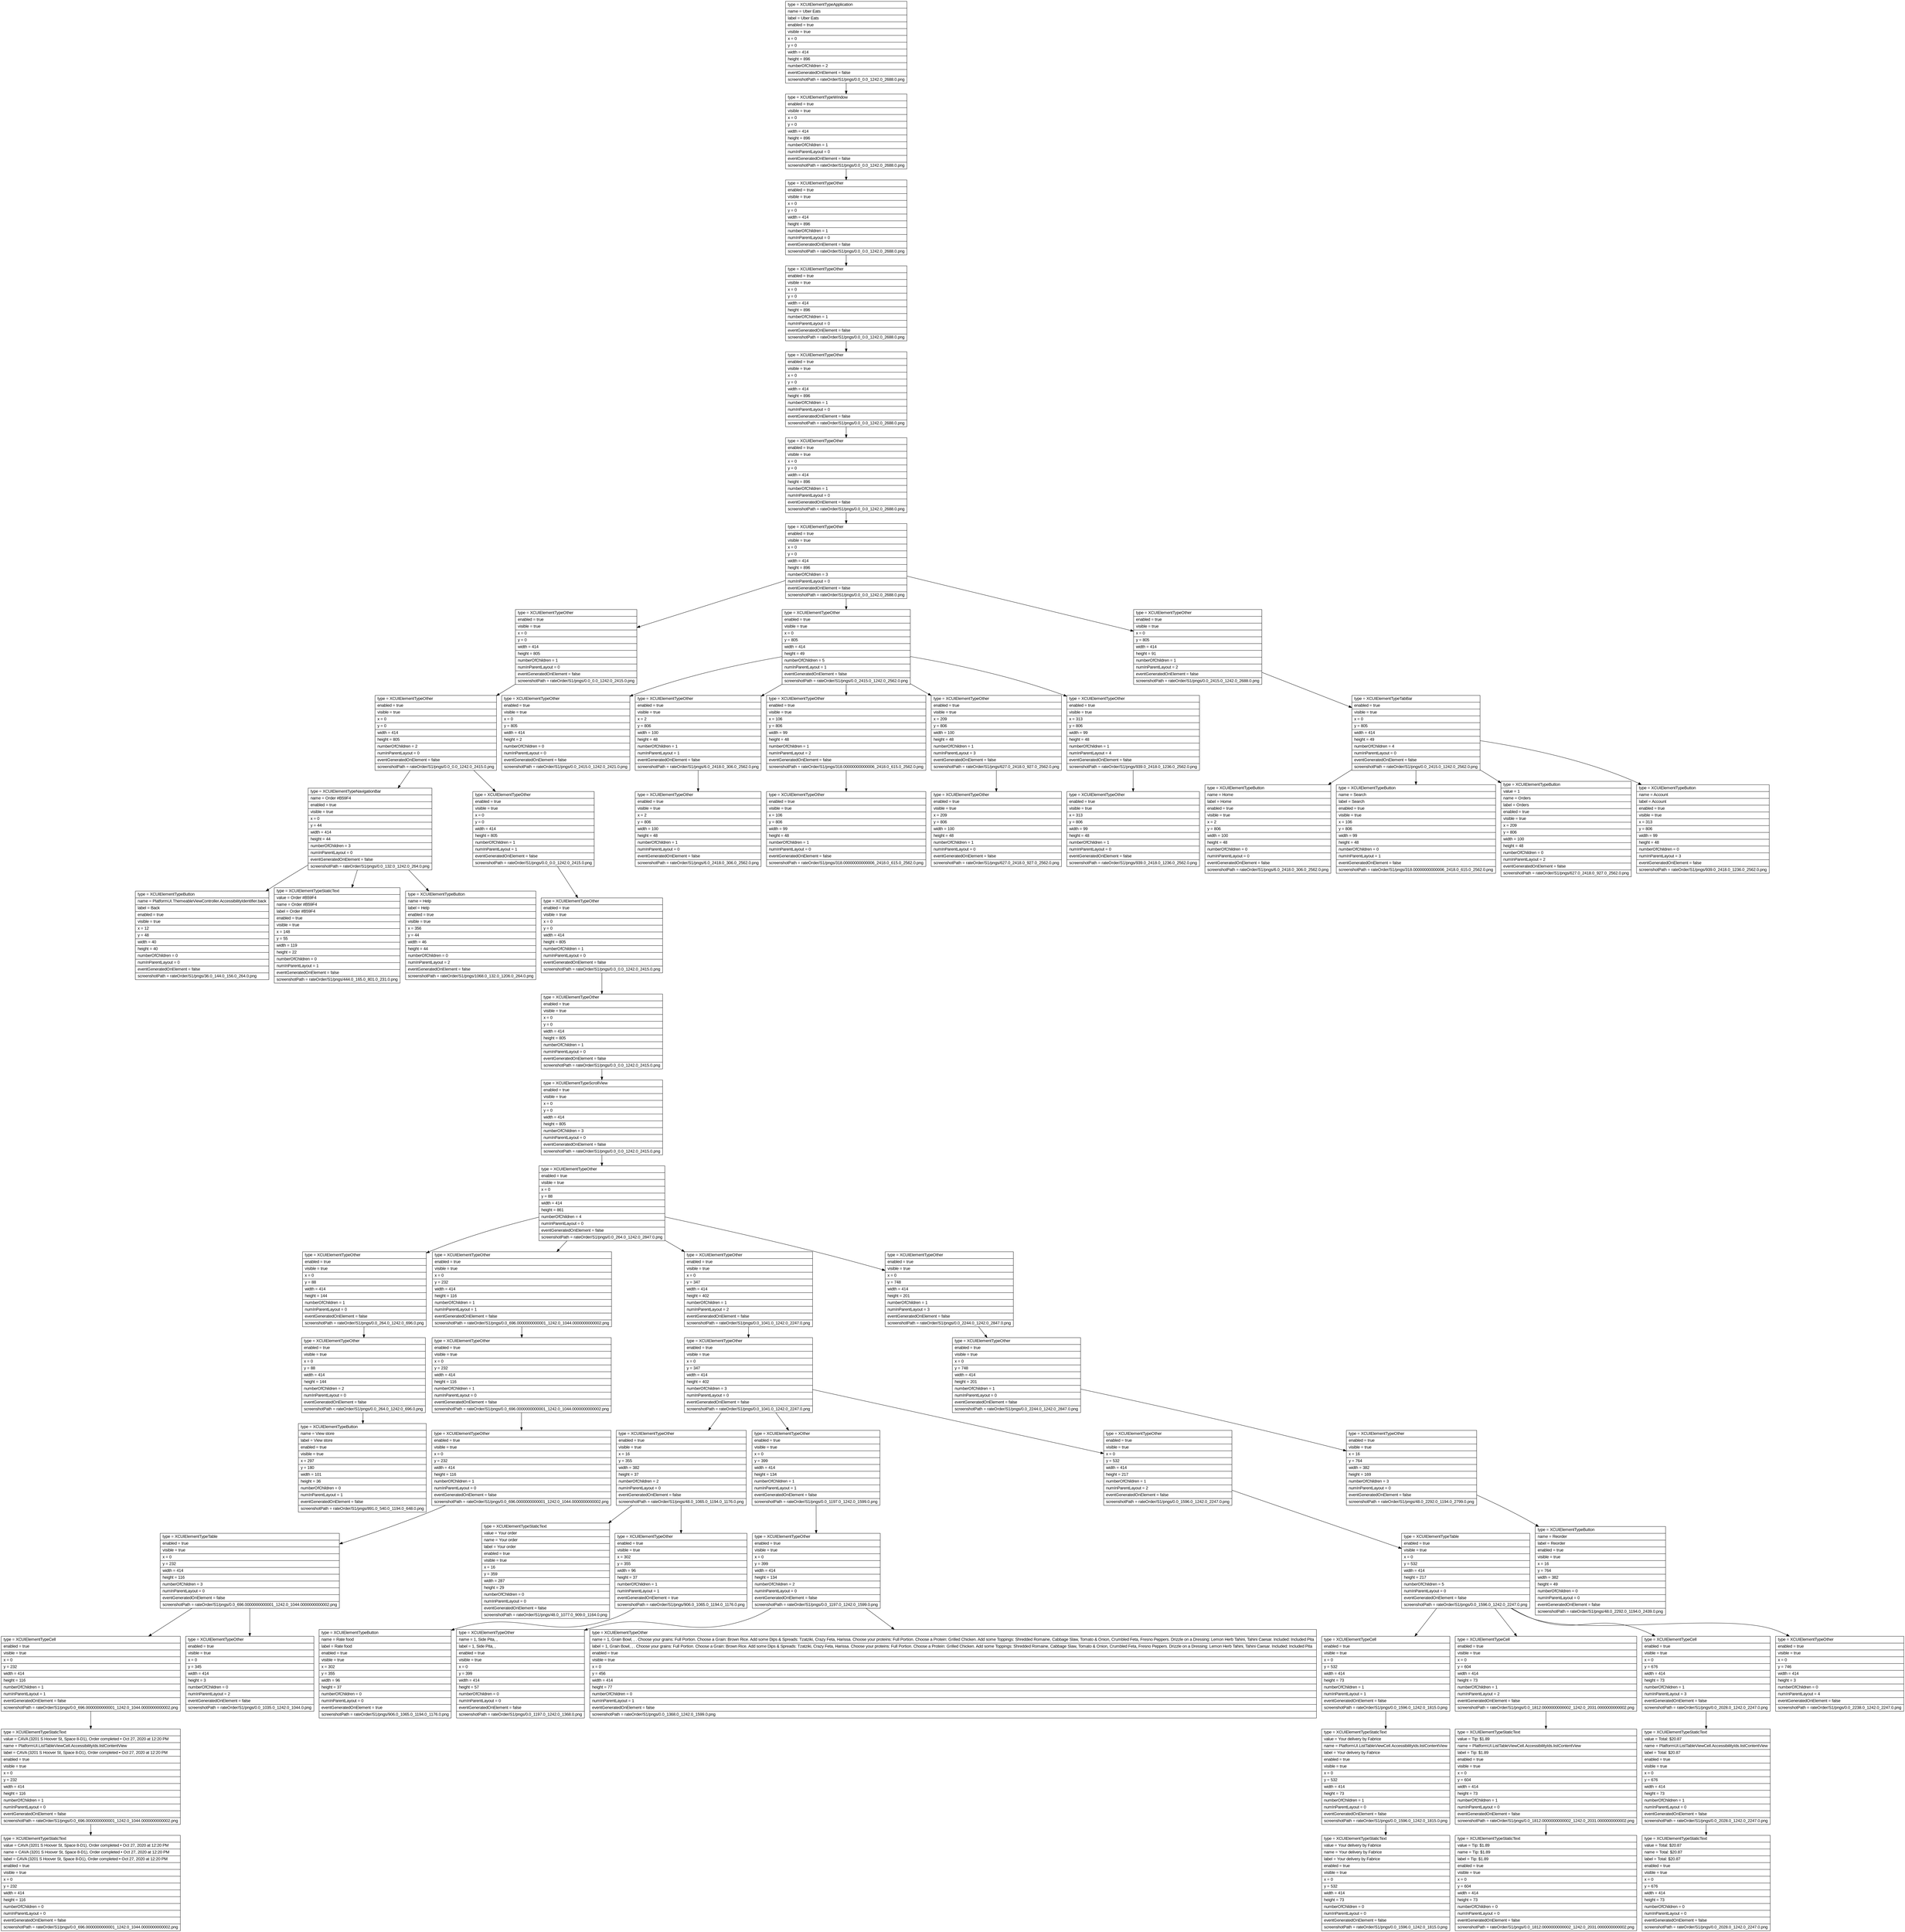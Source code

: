 digraph Layout {

	node [shape=record fontname=Arial];

	0	[label="{type = XCUIElementTypeApplication\l|name = Uber Eats\l|label = Uber Eats\l|enabled = true\l|visible = true\l|x = 0\l|y = 0\l|width = 414\l|height = 896\l|numberOfChildren = 2\l|eventGeneratedOnElement = false \l|screenshotPath = rateOrder/S1/pngs/0.0_0.0_1242.0_2688.0.png\l}"]
	1	[label="{type = XCUIElementTypeWindow\l|enabled = true\l|visible = true\l|x = 0\l|y = 0\l|width = 414\l|height = 896\l|numberOfChildren = 1\l|numInParentLayout = 0\l|eventGeneratedOnElement = false \l|screenshotPath = rateOrder/S1/pngs/0.0_0.0_1242.0_2688.0.png\l}"]
	2	[label="{type = XCUIElementTypeOther\l|enabled = true\l|visible = true\l|x = 0\l|y = 0\l|width = 414\l|height = 896\l|numberOfChildren = 1\l|numInParentLayout = 0\l|eventGeneratedOnElement = false \l|screenshotPath = rateOrder/S1/pngs/0.0_0.0_1242.0_2688.0.png\l}"]
	3	[label="{type = XCUIElementTypeOther\l|enabled = true\l|visible = true\l|x = 0\l|y = 0\l|width = 414\l|height = 896\l|numberOfChildren = 1\l|numInParentLayout = 0\l|eventGeneratedOnElement = false \l|screenshotPath = rateOrder/S1/pngs/0.0_0.0_1242.0_2688.0.png\l}"]
	4	[label="{type = XCUIElementTypeOther\l|enabled = true\l|visible = true\l|x = 0\l|y = 0\l|width = 414\l|height = 896\l|numberOfChildren = 1\l|numInParentLayout = 0\l|eventGeneratedOnElement = false \l|screenshotPath = rateOrder/S1/pngs/0.0_0.0_1242.0_2688.0.png\l}"]
	5	[label="{type = XCUIElementTypeOther\l|enabled = true\l|visible = true\l|x = 0\l|y = 0\l|width = 414\l|height = 896\l|numberOfChildren = 1\l|numInParentLayout = 0\l|eventGeneratedOnElement = false \l|screenshotPath = rateOrder/S1/pngs/0.0_0.0_1242.0_2688.0.png\l}"]
	6	[label="{type = XCUIElementTypeOther\l|enabled = true\l|visible = true\l|x = 0\l|y = 0\l|width = 414\l|height = 896\l|numberOfChildren = 3\l|numInParentLayout = 0\l|eventGeneratedOnElement = false \l|screenshotPath = rateOrder/S1/pngs/0.0_0.0_1242.0_2688.0.png\l}"]
	7	[label="{type = XCUIElementTypeOther\l|enabled = true\l|visible = true\l|x = 0\l|y = 0\l|width = 414\l|height = 805\l|numberOfChildren = 1\l|numInParentLayout = 0\l|eventGeneratedOnElement = false \l|screenshotPath = rateOrder/S1/pngs/0.0_0.0_1242.0_2415.0.png\l}"]
	8	[label="{type = XCUIElementTypeOther\l|enabled = true\l|visible = true\l|x = 0\l|y = 805\l|width = 414\l|height = 49\l|numberOfChildren = 5\l|numInParentLayout = 1\l|eventGeneratedOnElement = false \l|screenshotPath = rateOrder/S1/pngs/0.0_2415.0_1242.0_2562.0.png\l}"]
	9	[label="{type = XCUIElementTypeOther\l|enabled = true\l|visible = true\l|x = 0\l|y = 805\l|width = 414\l|height = 91\l|numberOfChildren = 1\l|numInParentLayout = 2\l|eventGeneratedOnElement = false \l|screenshotPath = rateOrder/S1/pngs/0.0_2415.0_1242.0_2688.0.png\l}"]
	10	[label="{type = XCUIElementTypeOther\l|enabled = true\l|visible = true\l|x = 0\l|y = 0\l|width = 414\l|height = 805\l|numberOfChildren = 2\l|numInParentLayout = 0\l|eventGeneratedOnElement = false \l|screenshotPath = rateOrder/S1/pngs/0.0_0.0_1242.0_2415.0.png\l}"]
	11	[label="{type = XCUIElementTypeOther\l|enabled = true\l|visible = true\l|x = 0\l|y = 805\l|width = 414\l|height = 2\l|numberOfChildren = 0\l|numInParentLayout = 0\l|eventGeneratedOnElement = false \l|screenshotPath = rateOrder/S1/pngs/0.0_2415.0_1242.0_2421.0.png\l}"]
	12	[label="{type = XCUIElementTypeOther\l|enabled = true\l|visible = true\l|x = 2\l|y = 806\l|width = 100\l|height = 48\l|numberOfChildren = 1\l|numInParentLayout = 1\l|eventGeneratedOnElement = false \l|screenshotPath = rateOrder/S1/pngs/6.0_2418.0_306.0_2562.0.png\l}"]
	13	[label="{type = XCUIElementTypeOther\l|enabled = true\l|visible = true\l|x = 106\l|y = 806\l|width = 99\l|height = 48\l|numberOfChildren = 1\l|numInParentLayout = 2\l|eventGeneratedOnElement = false \l|screenshotPath = rateOrder/S1/pngs/318.00000000000006_2418.0_615.0_2562.0.png\l}"]
	14	[label="{type = XCUIElementTypeOther\l|enabled = true\l|visible = true\l|x = 209\l|y = 806\l|width = 100\l|height = 48\l|numberOfChildren = 1\l|numInParentLayout = 3\l|eventGeneratedOnElement = false \l|screenshotPath = rateOrder/S1/pngs/627.0_2418.0_927.0_2562.0.png\l}"]
	15	[label="{type = XCUIElementTypeOther\l|enabled = true\l|visible = true\l|x = 313\l|y = 806\l|width = 99\l|height = 48\l|numberOfChildren = 1\l|numInParentLayout = 4\l|eventGeneratedOnElement = false \l|screenshotPath = rateOrder/S1/pngs/939.0_2418.0_1236.0_2562.0.png\l}"]
	16	[label="{type = XCUIElementTypeTabBar\l|enabled = true\l|visible = true\l|x = 0\l|y = 805\l|width = 414\l|height = 49\l|numberOfChildren = 4\l|numInParentLayout = 0\l|eventGeneratedOnElement = false \l|screenshotPath = rateOrder/S1/pngs/0.0_2415.0_1242.0_2562.0.png\l}"]
	17	[label="{type = XCUIElementTypeNavigationBar\l|name = Order #B59F4\l|enabled = true\l|visible = true\l|x = 0\l|y = 44\l|width = 414\l|height = 44\l|numberOfChildren = 3\l|numInParentLayout = 0\l|eventGeneratedOnElement = false \l|screenshotPath = rateOrder/S1/pngs/0.0_132.0_1242.0_264.0.png\l}"]
	18	[label="{type = XCUIElementTypeOther\l|enabled = true\l|visible = true\l|x = 0\l|y = 0\l|width = 414\l|height = 805\l|numberOfChildren = 1\l|numInParentLayout = 1\l|eventGeneratedOnElement = false \l|screenshotPath = rateOrder/S1/pngs/0.0_0.0_1242.0_2415.0.png\l}"]
	19	[label="{type = XCUIElementTypeOther\l|enabled = true\l|visible = true\l|x = 2\l|y = 806\l|width = 100\l|height = 48\l|numberOfChildren = 1\l|numInParentLayout = 0\l|eventGeneratedOnElement = false \l|screenshotPath = rateOrder/S1/pngs/6.0_2418.0_306.0_2562.0.png\l}"]
	20	[label="{type = XCUIElementTypeOther\l|enabled = true\l|visible = true\l|x = 106\l|y = 806\l|width = 99\l|height = 48\l|numberOfChildren = 1\l|numInParentLayout = 0\l|eventGeneratedOnElement = false \l|screenshotPath = rateOrder/S1/pngs/318.00000000000006_2418.0_615.0_2562.0.png\l}"]
	21	[label="{type = XCUIElementTypeOther\l|enabled = true\l|visible = true\l|x = 209\l|y = 806\l|width = 100\l|height = 48\l|numberOfChildren = 1\l|numInParentLayout = 0\l|eventGeneratedOnElement = false \l|screenshotPath = rateOrder/S1/pngs/627.0_2418.0_927.0_2562.0.png\l}"]
	22	[label="{type = XCUIElementTypeOther\l|enabled = true\l|visible = true\l|x = 313\l|y = 806\l|width = 99\l|height = 48\l|numberOfChildren = 1\l|numInParentLayout = 0\l|eventGeneratedOnElement = false \l|screenshotPath = rateOrder/S1/pngs/939.0_2418.0_1236.0_2562.0.png\l}"]
	23	[label="{type = XCUIElementTypeButton\l|name = Home\l|label = Home\l|enabled = true\l|visible = true\l|x = 2\l|y = 806\l|width = 100\l|height = 48\l|numberOfChildren = 0\l|numInParentLayout = 0\l|eventGeneratedOnElement = false \l|screenshotPath = rateOrder/S1/pngs/6.0_2418.0_306.0_2562.0.png\l}"]
	24	[label="{type = XCUIElementTypeButton\l|name = Search\l|label = Search\l|enabled = true\l|visible = true\l|x = 106\l|y = 806\l|width = 99\l|height = 48\l|numberOfChildren = 0\l|numInParentLayout = 1\l|eventGeneratedOnElement = false \l|screenshotPath = rateOrder/S1/pngs/318.00000000000006_2418.0_615.0_2562.0.png\l}"]
	25	[label="{type = XCUIElementTypeButton\l|value = 1\l|name = Orders\l|label = Orders\l|enabled = true\l|visible = true\l|x = 209\l|y = 806\l|width = 100\l|height = 48\l|numberOfChildren = 0\l|numInParentLayout = 2\l|eventGeneratedOnElement = false \l|screenshotPath = rateOrder/S1/pngs/627.0_2418.0_927.0_2562.0.png\l}"]
	26	[label="{type = XCUIElementTypeButton\l|name = Account\l|label = Account\l|enabled = true\l|visible = true\l|x = 313\l|y = 806\l|width = 99\l|height = 48\l|numberOfChildren = 0\l|numInParentLayout = 3\l|eventGeneratedOnElement = false \l|screenshotPath = rateOrder/S1/pngs/939.0_2418.0_1236.0_2562.0.png\l}"]
	27	[label="{type = XCUIElementTypeButton\l|name = PlatformUI.ThemeableViewController.AccessibilityIdentifier.back\l|label = Back\l|enabled = true\l|visible = true\l|x = 12\l|y = 48\l|width = 40\l|height = 40\l|numberOfChildren = 0\l|numInParentLayout = 0\l|eventGeneratedOnElement = false \l|screenshotPath = rateOrder/S1/pngs/36.0_144.0_156.0_264.0.png\l}"]
	28	[label="{type = XCUIElementTypeStaticText\l|value = Order #B59F4\l|name = Order #B59F4\l|label = Order #B59F4\l|enabled = true\l|visible = true\l|x = 148\l|y = 55\l|width = 119\l|height = 22\l|numberOfChildren = 0\l|numInParentLayout = 1\l|eventGeneratedOnElement = false \l|screenshotPath = rateOrder/S1/pngs/444.0_165.0_801.0_231.0.png\l}"]
	29	[label="{type = XCUIElementTypeButton\l|name = Help\l|label = Help\l|enabled = true\l|visible = true\l|x = 356\l|y = 44\l|width = 46\l|height = 44\l|numberOfChildren = 0\l|numInParentLayout = 2\l|eventGeneratedOnElement = false \l|screenshotPath = rateOrder/S1/pngs/1068.0_132.0_1206.0_264.0.png\l}"]
	30	[label="{type = XCUIElementTypeOther\l|enabled = true\l|visible = true\l|x = 0\l|y = 0\l|width = 414\l|height = 805\l|numberOfChildren = 1\l|numInParentLayout = 0\l|eventGeneratedOnElement = false \l|screenshotPath = rateOrder/S1/pngs/0.0_0.0_1242.0_2415.0.png\l}"]
	31	[label="{type = XCUIElementTypeOther\l|enabled = true\l|visible = true\l|x = 0\l|y = 0\l|width = 414\l|height = 805\l|numberOfChildren = 1\l|numInParentLayout = 0\l|eventGeneratedOnElement = false \l|screenshotPath = rateOrder/S1/pngs/0.0_0.0_1242.0_2415.0.png\l}"]
	32	[label="{type = XCUIElementTypeScrollView\l|enabled = true\l|visible = true\l|x = 0\l|y = 0\l|width = 414\l|height = 805\l|numberOfChildren = 3\l|numInParentLayout = 0\l|eventGeneratedOnElement = false \l|screenshotPath = rateOrder/S1/pngs/0.0_0.0_1242.0_2415.0.png\l}"]
	33	[label="{type = XCUIElementTypeOther\l|enabled = true\l|visible = true\l|x = 0\l|y = 88\l|width = 414\l|height = 861\l|numberOfChildren = 4\l|numInParentLayout = 0\l|eventGeneratedOnElement = false \l|screenshotPath = rateOrder/S1/pngs/0.0_264.0_1242.0_2847.0.png\l}"]
	34	[label="{type = XCUIElementTypeOther\l|enabled = true\l|visible = true\l|x = 0\l|y = 88\l|width = 414\l|height = 144\l|numberOfChildren = 1\l|numInParentLayout = 0\l|eventGeneratedOnElement = false \l|screenshotPath = rateOrder/S1/pngs/0.0_264.0_1242.0_696.0.png\l}"]
	35	[label="{type = XCUIElementTypeOther\l|enabled = true\l|visible = true\l|x = 0\l|y = 232\l|width = 414\l|height = 116\l|numberOfChildren = 1\l|numInParentLayout = 1\l|eventGeneratedOnElement = false \l|screenshotPath = rateOrder/S1/pngs/0.0_696.0000000000001_1242.0_1044.0000000000002.png\l}"]
	36	[label="{type = XCUIElementTypeOther\l|enabled = true\l|visible = true\l|x = 0\l|y = 347\l|width = 414\l|height = 402\l|numberOfChildren = 1\l|numInParentLayout = 2\l|eventGeneratedOnElement = false \l|screenshotPath = rateOrder/S1/pngs/0.0_1041.0_1242.0_2247.0.png\l}"]
	37	[label="{type = XCUIElementTypeOther\l|enabled = true\l|visible = true\l|x = 0\l|y = 748\l|width = 414\l|height = 201\l|numberOfChildren = 1\l|numInParentLayout = 3\l|eventGeneratedOnElement = false \l|screenshotPath = rateOrder/S1/pngs/0.0_2244.0_1242.0_2847.0.png\l}"]
	38	[label="{type = XCUIElementTypeOther\l|enabled = true\l|visible = true\l|x = 0\l|y = 88\l|width = 414\l|height = 144\l|numberOfChildren = 2\l|numInParentLayout = 0\l|eventGeneratedOnElement = false \l|screenshotPath = rateOrder/S1/pngs/0.0_264.0_1242.0_696.0.png\l}"]
	39	[label="{type = XCUIElementTypeOther\l|enabled = true\l|visible = true\l|x = 0\l|y = 232\l|width = 414\l|height = 116\l|numberOfChildren = 1\l|numInParentLayout = 0\l|eventGeneratedOnElement = false \l|screenshotPath = rateOrder/S1/pngs/0.0_696.0000000000001_1242.0_1044.0000000000002.png\l}"]
	40	[label="{type = XCUIElementTypeOther\l|enabled = true\l|visible = true\l|x = 0\l|y = 347\l|width = 414\l|height = 402\l|numberOfChildren = 3\l|numInParentLayout = 0\l|eventGeneratedOnElement = false \l|screenshotPath = rateOrder/S1/pngs/0.0_1041.0_1242.0_2247.0.png\l}"]
	41	[label="{type = XCUIElementTypeOther\l|enabled = true\l|visible = true\l|x = 0\l|y = 748\l|width = 414\l|height = 201\l|numberOfChildren = 1\l|numInParentLayout = 0\l|eventGeneratedOnElement = false \l|screenshotPath = rateOrder/S1/pngs/0.0_2244.0_1242.0_2847.0.png\l}"]
	42	[label="{type = XCUIElementTypeButton\l|name = View store\l|label = View store\l|enabled = true\l|visible = true\l|x = 297\l|y = 180\l|width = 101\l|height = 36\l|numberOfChildren = 0\l|numInParentLayout = 1\l|eventGeneratedOnElement = false \l|screenshotPath = rateOrder/S1/pngs/891.0_540.0_1194.0_648.0.png\l}"]
	43	[label="{type = XCUIElementTypeOther\l|enabled = true\l|visible = true\l|x = 0\l|y = 232\l|width = 414\l|height = 116\l|numberOfChildren = 1\l|numInParentLayout = 0\l|eventGeneratedOnElement = false \l|screenshotPath = rateOrder/S1/pngs/0.0_696.0000000000001_1242.0_1044.0000000000002.png\l}"]
	44	[label="{type = XCUIElementTypeOther\l|enabled = true\l|visible = true\l|x = 16\l|y = 355\l|width = 382\l|height = 37\l|numberOfChildren = 2\l|numInParentLayout = 0\l|eventGeneratedOnElement = false \l|screenshotPath = rateOrder/S1/pngs/48.0_1065.0_1194.0_1176.0.png\l}"]
	45	[label="{type = XCUIElementTypeOther\l|enabled = true\l|visible = true\l|x = 0\l|y = 399\l|width = 414\l|height = 134\l|numberOfChildren = 1\l|numInParentLayout = 1\l|eventGeneratedOnElement = false \l|screenshotPath = rateOrder/S1/pngs/0.0_1197.0_1242.0_1599.0.png\l}"]
	46	[label="{type = XCUIElementTypeOther\l|enabled = true\l|visible = true\l|x = 0\l|y = 532\l|width = 414\l|height = 217\l|numberOfChildren = 1\l|numInParentLayout = 2\l|eventGeneratedOnElement = false \l|screenshotPath = rateOrder/S1/pngs/0.0_1596.0_1242.0_2247.0.png\l}"]
	47	[label="{type = XCUIElementTypeOther\l|enabled = true\l|visible = true\l|x = 16\l|y = 764\l|width = 382\l|height = 169\l|numberOfChildren = 3\l|numInParentLayout = 0\l|eventGeneratedOnElement = false \l|screenshotPath = rateOrder/S1/pngs/48.0_2292.0_1194.0_2799.0.png\l}"]
	48	[label="{type = XCUIElementTypeTable\l|enabled = true\l|visible = true\l|x = 0\l|y = 232\l|width = 414\l|height = 116\l|numberOfChildren = 3\l|numInParentLayout = 0\l|eventGeneratedOnElement = false \l|screenshotPath = rateOrder/S1/pngs/0.0_696.0000000000001_1242.0_1044.0000000000002.png\l}"]
	49	[label="{type = XCUIElementTypeStaticText\l|value = Your order\l|name = Your order\l|label = Your order\l|enabled = true\l|visible = true\l|x = 16\l|y = 359\l|width = 287\l|height = 29\l|numberOfChildren = 0\l|numInParentLayout = 0\l|eventGeneratedOnElement = false \l|screenshotPath = rateOrder/S1/pngs/48.0_1077.0_909.0_1164.0.png\l}"]
	50	[label="{type = XCUIElementTypeOther\l|enabled = true\l|visible = true\l|x = 302\l|y = 355\l|width = 96\l|height = 37\l|numberOfChildren = 1\l|numInParentLayout = 1\l|eventGeneratedOnElement = true \l|screenshotPath = rateOrder/S1/pngs/906.0_1065.0_1194.0_1176.0.png\l}"]
	51	[label="{type = XCUIElementTypeOther\l|enabled = true\l|visible = true\l|x = 0\l|y = 399\l|width = 414\l|height = 134\l|numberOfChildren = 2\l|numInParentLayout = 0\l|eventGeneratedOnElement = false \l|screenshotPath = rateOrder/S1/pngs/0.0_1197.0_1242.0_1599.0.png\l}"]
	52	[label="{type = XCUIElementTypeTable\l|enabled = true\l|visible = true\l|x = 0\l|y = 532\l|width = 414\l|height = 217\l|numberOfChildren = 5\l|numInParentLayout = 0\l|eventGeneratedOnElement = false \l|screenshotPath = rateOrder/S1/pngs/0.0_1596.0_1242.0_2247.0.png\l}"]
	53	[label="{type = XCUIElementTypeButton\l|name = Reorder\l|label = Reorder\l|enabled = true\l|visible = true\l|x = 16\l|y = 764\l|width = 382\l|height = 49\l|numberOfChildren = 0\l|numInParentLayout = 0\l|eventGeneratedOnElement = false \l|screenshotPath = rateOrder/S1/pngs/48.0_2292.0_1194.0_2439.0.png\l}"]
	54	[label="{type = XCUIElementTypeCell\l|enabled = true\l|visible = true\l|x = 0\l|y = 232\l|width = 414\l|height = 116\l|numberOfChildren = 1\l|numInParentLayout = 1\l|eventGeneratedOnElement = false \l|screenshotPath = rateOrder/S1/pngs/0.0_696.0000000000001_1242.0_1044.0000000000002.png\l}"]
	55	[label="{type = XCUIElementTypeOther\l|enabled = true\l|visible = true\l|x = 0\l|y = 345\l|width = 414\l|height = 3\l|numberOfChildren = 0\l|numInParentLayout = 2\l|eventGeneratedOnElement = false \l|screenshotPath = rateOrder/S1/pngs/0.0_1035.0_1242.0_1044.0.png\l}"]
	56	[label="{type = XCUIElementTypeButton\l|name = Rate food\l|label = Rate food\l|enabled = true\l|visible = true\l|x = 302\l|y = 355\l|width = 96\l|height = 37\l|numberOfChildren = 0\l|numInParentLayout = 0\l|eventGeneratedOnElement = true \l|screenshotPath = rateOrder/S1/pngs/906.0_1065.0_1194.0_1176.0.png\l}"]
	57	[label="{type = XCUIElementTypeOther\l|name = 1, Side Pita,  , \l|label = 1, Side Pita,  , \l|enabled = true\l|visible = true\l|x = 0\l|y = 399\l|width = 414\l|height = 57\l|numberOfChildren = 0\l|numInParentLayout = 0\l|eventGeneratedOnElement = false \l|screenshotPath = rateOrder/S1/pngs/0.0_1197.0_1242.0_1368.0.png\l}"]
	58	[label="{type = XCUIElementTypeOther\l|name = 1, Grain Bowl,  , . Choose your grains: Full Portion. Choose a Grain: Brown Rice. Add some Dips & Spreads: Tzatziki, Crazy Feta, Harissa. Choose your proteins: Full Portion. Choose a Protein: Grilled Chicken. Add some Toppings: Shredded Romaine, Cabbage Slaw, Tomato & Onion, Crumbled Feta, Fresno Peppers. Drizzle on a Dressing: Lemon Herb Tahini, Tahini Caesar. Included: Included Pita\l|label = 1, Grain Bowl,  , . Choose your grains: Full Portion. Choose a Grain: Brown Rice. Add some Dips & Spreads: Tzatziki, Crazy Feta, Harissa. Choose your proteins: Full Portion. Choose a Protein: Grilled Chicken. Add some Toppings: Shredded Romaine, Cabbage Slaw, Tomato & Onion, Crumbled Feta, Fresno Peppers. Drizzle on a Dressing: Lemon Herb Tahini, Tahini Caesar. Included: Included Pita\l|enabled = true\l|visible = true\l|x = 0\l|y = 456\l|width = 414\l|height = 77\l|numberOfChildren = 0\l|numInParentLayout = 1\l|eventGeneratedOnElement = false \l|screenshotPath = rateOrder/S1/pngs/0.0_1368.0_1242.0_1599.0.png\l}"]
	59	[label="{type = XCUIElementTypeCell\l|enabled = true\l|visible = true\l|x = 0\l|y = 532\l|width = 414\l|height = 73\l|numberOfChildren = 1\l|numInParentLayout = 1\l|eventGeneratedOnElement = false \l|screenshotPath = rateOrder/S1/pngs/0.0_1596.0_1242.0_1815.0.png\l}"]
	60	[label="{type = XCUIElementTypeCell\l|enabled = true\l|visible = true\l|x = 0\l|y = 604\l|width = 414\l|height = 73\l|numberOfChildren = 1\l|numInParentLayout = 2\l|eventGeneratedOnElement = false \l|screenshotPath = rateOrder/S1/pngs/0.0_1812.0000000000002_1242.0_2031.0000000000002.png\l}"]
	61	[label="{type = XCUIElementTypeCell\l|enabled = true\l|visible = true\l|x = 0\l|y = 676\l|width = 414\l|height = 73\l|numberOfChildren = 1\l|numInParentLayout = 3\l|eventGeneratedOnElement = false \l|screenshotPath = rateOrder/S1/pngs/0.0_2028.0_1242.0_2247.0.png\l}"]
	62	[label="{type = XCUIElementTypeOther\l|enabled = true\l|visible = true\l|x = 0\l|y = 746\l|width = 414\l|height = 3\l|numberOfChildren = 0\l|numInParentLayout = 4\l|eventGeneratedOnElement = false \l|screenshotPath = rateOrder/S1/pngs/0.0_2238.0_1242.0_2247.0.png\l}"]
	63	[label="{type = XCUIElementTypeStaticText\l|value = CAVA (3201 S Hoover St, Space 8-D1), Order completed • Oct 27, 2020 at 12:20 PM\l|name = PlatformUI.ListTableViewCell.AccessibilityIds.listContentView\l|label = CAVA (3201 S Hoover St, Space 8-D1), Order completed • Oct 27, 2020 at 12:20 PM\l|enabled = true\l|visible = true\l|x = 0\l|y = 232\l|width = 414\l|height = 116\l|numberOfChildren = 1\l|numInParentLayout = 0\l|eventGeneratedOnElement = false \l|screenshotPath = rateOrder/S1/pngs/0.0_696.0000000000001_1242.0_1044.0000000000002.png\l}"]
	64	[label="{type = XCUIElementTypeStaticText\l|value = Your delivery by Fabrice\l|name = PlatformUI.ListTableViewCell.AccessibilityIds.listContentView\l|label = Your delivery by Fabrice\l|enabled = true\l|visible = true\l|x = 0\l|y = 532\l|width = 414\l|height = 73\l|numberOfChildren = 1\l|numInParentLayout = 0\l|eventGeneratedOnElement = false \l|screenshotPath = rateOrder/S1/pngs/0.0_1596.0_1242.0_1815.0.png\l}"]
	65	[label="{type = XCUIElementTypeStaticText\l|value = Tip: $1.89\l|name = PlatformUI.ListTableViewCell.AccessibilityIds.listContentView\l|label = Tip: $1.89\l|enabled = true\l|visible = true\l|x = 0\l|y = 604\l|width = 414\l|height = 73\l|numberOfChildren = 1\l|numInParentLayout = 0\l|eventGeneratedOnElement = false \l|screenshotPath = rateOrder/S1/pngs/0.0_1812.0000000000002_1242.0_2031.0000000000002.png\l}"]
	66	[label="{type = XCUIElementTypeStaticText\l|value = Total: $20.87\l|name = PlatformUI.ListTableViewCell.AccessibilityIds.listContentView\l|label = Total: $20.87\l|enabled = true\l|visible = true\l|x = 0\l|y = 676\l|width = 414\l|height = 73\l|numberOfChildren = 1\l|numInParentLayout = 0\l|eventGeneratedOnElement = false \l|screenshotPath = rateOrder/S1/pngs/0.0_2028.0_1242.0_2247.0.png\l}"]
	67	[label="{type = XCUIElementTypeStaticText\l|value = CAVA (3201 S Hoover St, Space 8-D1), Order completed • Oct 27, 2020 at 12:20 PM\l|name = CAVA (3201 S Hoover St, Space 8-D1), Order completed • Oct 27, 2020 at 12:20 PM\l|label = CAVA (3201 S Hoover St, Space 8-D1), Order completed • Oct 27, 2020 at 12:20 PM\l|enabled = true\l|visible = true\l|x = 0\l|y = 232\l|width = 414\l|height = 116\l|numberOfChildren = 0\l|numInParentLayout = 0\l|eventGeneratedOnElement = false \l|screenshotPath = rateOrder/S1/pngs/0.0_696.0000000000001_1242.0_1044.0000000000002.png\l}"]
	68	[label="{type = XCUIElementTypeStaticText\l|value = Your delivery by Fabrice\l|name = Your delivery by Fabrice\l|label = Your delivery by Fabrice\l|enabled = true\l|visible = true\l|x = 0\l|y = 532\l|width = 414\l|height = 73\l|numberOfChildren = 0\l|numInParentLayout = 0\l|eventGeneratedOnElement = false \l|screenshotPath = rateOrder/S1/pngs/0.0_1596.0_1242.0_1815.0.png\l}"]
	69	[label="{type = XCUIElementTypeStaticText\l|value = Tip: $1.89\l|name = Tip: $1.89\l|label = Tip: $1.89\l|enabled = true\l|visible = true\l|x = 0\l|y = 604\l|width = 414\l|height = 73\l|numberOfChildren = 0\l|numInParentLayout = 0\l|eventGeneratedOnElement = false \l|screenshotPath = rateOrder/S1/pngs/0.0_1812.0000000000002_1242.0_2031.0000000000002.png\l}"]
	70	[label="{type = XCUIElementTypeStaticText\l|value = Total: $20.87\l|name = Total: $20.87\l|label = Total: $20.87\l|enabled = true\l|visible = true\l|x = 0\l|y = 676\l|width = 414\l|height = 73\l|numberOfChildren = 0\l|numInParentLayout = 0\l|eventGeneratedOnElement = false \l|screenshotPath = rateOrder/S1/pngs/0.0_2028.0_1242.0_2247.0.png\l}"]


	0 -> 1
	1 -> 2
	2 -> 3
	3 -> 4
	4 -> 5
	5 -> 6
	6 -> 7
	6 -> 8
	6 -> 9
	7 -> 10
	8 -> 11
	8 -> 12
	8 -> 13
	8 -> 14
	8 -> 15
	9 -> 16
	10 -> 17
	10 -> 18
	12 -> 19
	13 -> 20
	14 -> 21
	15 -> 22
	16 -> 23
	16 -> 24
	16 -> 25
	16 -> 26
	17 -> 27
	17 -> 28
	17 -> 29
	18 -> 30
	30 -> 31
	31 -> 32
	32 -> 33
	33 -> 34
	33 -> 35
	33 -> 36
	33 -> 37
	34 -> 38
	35 -> 39
	36 -> 40
	37 -> 41
	38 -> 42
	39 -> 43
	40 -> 44
	40 -> 45
	40 -> 46
	41 -> 47
	43 -> 48
	44 -> 49
	44 -> 50
	45 -> 51
	46 -> 52
	47 -> 53
	48 -> 54
	48 -> 55
	50 -> 56
	51 -> 57
	51 -> 58
	52 -> 59
	52 -> 60
	52 -> 61
	52 -> 62
	54 -> 63
	59 -> 64
	60 -> 65
	61 -> 66
	63 -> 67
	64 -> 68
	65 -> 69
	66 -> 70


}